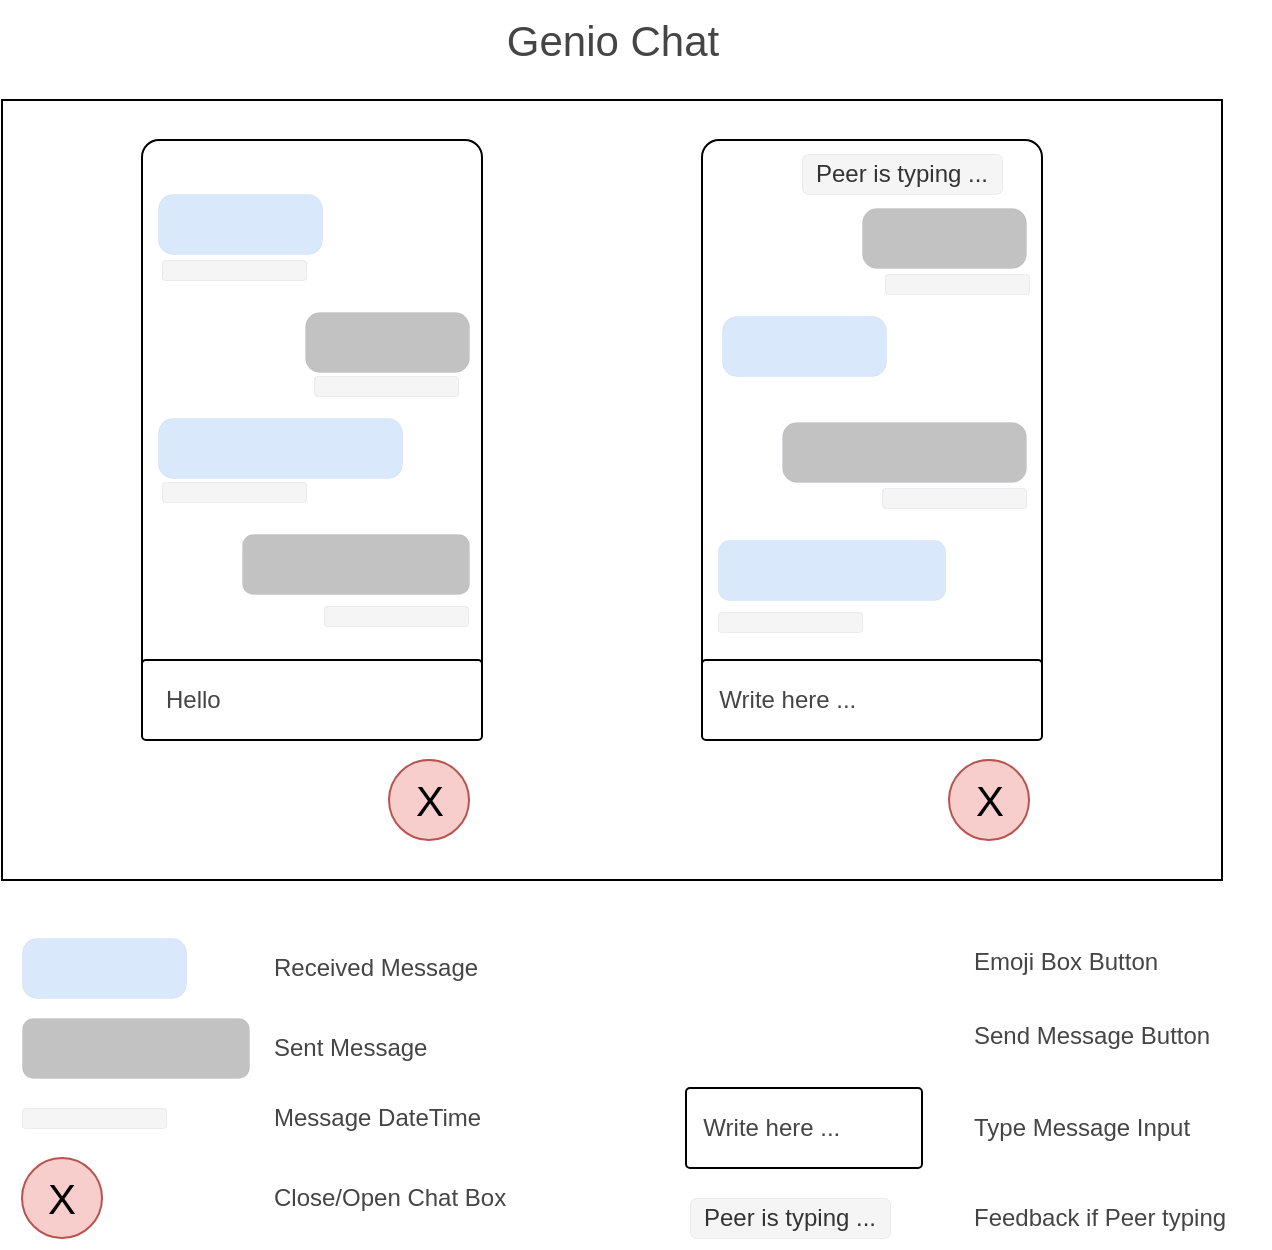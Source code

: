 <mxfile version="20.2.0" type="device"><diagram id="zJCOrCJPWZxuMTP4rbeF" name="Page-1"><mxGraphModel dx="1153" dy="643" grid="1" gridSize="10" guides="1" tooltips="1" connect="1" arrows="1" fold="1" page="1" pageScale="1" pageWidth="850" pageHeight="1100" math="0" shadow="0"><root><mxCell id="0"/><mxCell id="1" parent="0"/><mxCell id="dujb9TfyzdDAvCGBjdhR-2" value="" style="rounded=0;whiteSpace=wrap;html=1;" vertex="1" parent="1"><mxGeometry x="130" y="130" width="610" height="390" as="geometry"/></mxCell><mxCell id="dujb9TfyzdDAvCGBjdhR-3" value="" style="rounded=1;whiteSpace=wrap;html=1;arcSize=5;" vertex="1" parent="1"><mxGeometry x="200" y="150" width="170" height="300" as="geometry"/></mxCell><mxCell id="dujb9TfyzdDAvCGBjdhR-4" value="&lt;font style=&quot;font-size: 21px;&quot;&gt;X&lt;/font&gt;" style="ellipse;whiteSpace=wrap;html=1;aspect=fixed;fillColor=#f8cecc;strokeColor=#b85450;" vertex="1" parent="1"><mxGeometry x="323.5" y="460" width="40" height="40" as="geometry"/></mxCell><mxCell id="dujb9TfyzdDAvCGBjdhR-5" value="&lt;font color=&quot;#454545&quot;&gt;&amp;nbsp; &amp;nbsp;Hello&lt;/font&gt;" style="rounded=1;whiteSpace=wrap;html=1;arcSize=5;align=left;" vertex="1" parent="1"><mxGeometry x="200" y="410" width="170" height="40" as="geometry"/></mxCell><mxCell id="dujb9TfyzdDAvCGBjdhR-6" value="" style="shape=image;html=1;verticalAlign=top;verticalLabelPosition=bottom;labelBackgroundColor=#ffffff;imageAspect=0;aspect=fixed;image=https://cdn2.iconfinder.com/data/icons/emoji-line/32/emoji_1-128.png" vertex="1" parent="1"><mxGeometry x="310" y="418" width="24" height="24" as="geometry"/></mxCell><mxCell id="dujb9TfyzdDAvCGBjdhR-7" value="" style="shape=image;html=1;verticalAlign=top;verticalLabelPosition=bottom;labelBackgroundColor=#ffffff;imageAspect=0;aspect=fixed;image=https://cdn4.iconfinder.com/data/icons/essential-app-1/16/send-online-post-start-launch-128.png" vertex="1" parent="1"><mxGeometry x="340" y="418.5" width="23.5" height="23.5" as="geometry"/></mxCell><mxCell id="dujb9TfyzdDAvCGBjdhR-14" value="" style="rounded=1;whiteSpace=wrap;html=1;fontSize=21;fillColor=#dae8fc;strokeColor=#6c8ebf;strokeWidth=0;arcSize=24;" vertex="1" parent="1"><mxGeometry x="208" y="177" width="82" height="30" as="geometry"/></mxCell><mxCell id="dujb9TfyzdDAvCGBjdhR-15" value="" style="rounded=1;whiteSpace=wrap;html=1;fontSize=21;fillColor=#C2C2C2;strokeColor=#666666;strokeWidth=0;arcSize=18;fontColor=#333333;" vertex="1" parent="1"><mxGeometry x="250" y="347" width="113.5" height="30" as="geometry"/></mxCell><mxCell id="dujb9TfyzdDAvCGBjdhR-16" value="" style="rounded=1;whiteSpace=wrap;html=1;fontSize=21;fillColor=#dae8fc;strokeColor=#6c8ebf;strokeWidth=0;arcSize=24;" vertex="1" parent="1"><mxGeometry x="208" y="289" width="122" height="30" as="geometry"/></mxCell><mxCell id="dujb9TfyzdDAvCGBjdhR-17" value="" style="rounded=1;whiteSpace=wrap;html=1;fontSize=21;fillColor=#C2C2C2;strokeColor=#666666;strokeWidth=0;arcSize=24;fontColor=#333333;" vertex="1" parent="1"><mxGeometry x="281.5" y="236" width="82" height="30" as="geometry"/></mxCell><mxCell id="dujb9TfyzdDAvCGBjdhR-18" value="" style="rounded=1;whiteSpace=wrap;html=1;fontSize=21;strokeWidth=0;fillColor=#f5f5f5;strokeColor=#666666;fontColor=#333333;" vertex="1" parent="1"><mxGeometry x="210" y="210" width="72" height="10" as="geometry"/></mxCell><mxCell id="dujb9TfyzdDAvCGBjdhR-19" value="" style="rounded=1;whiteSpace=wrap;html=1;fontSize=21;strokeWidth=0;fillColor=#f5f5f5;strokeColor=#666666;fontColor=#333333;" vertex="1" parent="1"><mxGeometry x="286" y="268" width="72" height="10" as="geometry"/></mxCell><mxCell id="dujb9TfyzdDAvCGBjdhR-20" value="" style="rounded=1;whiteSpace=wrap;html=1;fontSize=21;strokeWidth=0;fillColor=#f5f5f5;strokeColor=#666666;fontColor=#333333;" vertex="1" parent="1"><mxGeometry x="210" y="321" width="72" height="10" as="geometry"/></mxCell><mxCell id="dujb9TfyzdDAvCGBjdhR-21" value="" style="rounded=1;whiteSpace=wrap;html=1;fontSize=21;strokeWidth=0;fillColor=#f5f5f5;strokeColor=#666666;fontColor=#333333;" vertex="1" parent="1"><mxGeometry x="291" y="383" width="72" height="10" as="geometry"/></mxCell><mxCell id="dujb9TfyzdDAvCGBjdhR-35" value="" style="rounded=1;whiteSpace=wrap;html=1;arcSize=5;" vertex="1" parent="1"><mxGeometry x="480" y="150" width="170" height="300" as="geometry"/></mxCell><mxCell id="dujb9TfyzdDAvCGBjdhR-36" value="&lt;font style=&quot;font-size: 21px;&quot;&gt;X&lt;/font&gt;" style="ellipse;whiteSpace=wrap;html=1;aspect=fixed;fillColor=#f8cecc;strokeColor=#b85450;" vertex="1" parent="1"><mxGeometry x="603.5" y="460" width="40" height="40" as="geometry"/></mxCell><mxCell id="dujb9TfyzdDAvCGBjdhR-37" value="&lt;font color=&quot;#454545&quot;&gt;&amp;nbsp; Write here ...&lt;/font&gt;" style="rounded=1;whiteSpace=wrap;html=1;arcSize=5;align=left;" vertex="1" parent="1"><mxGeometry x="480" y="410" width="170" height="40" as="geometry"/></mxCell><mxCell id="dujb9TfyzdDAvCGBjdhR-38" value="" style="shape=image;html=1;verticalAlign=top;verticalLabelPosition=bottom;labelBackgroundColor=#ffffff;imageAspect=0;aspect=fixed;image=https://cdn2.iconfinder.com/data/icons/emoji-line/32/emoji_1-128.png" vertex="1" parent="1"><mxGeometry x="590" y="418" width="24" height="24" as="geometry"/></mxCell><mxCell id="dujb9TfyzdDAvCGBjdhR-39" value="" style="shape=image;html=1;verticalAlign=top;verticalLabelPosition=bottom;labelBackgroundColor=#ffffff;imageAspect=0;aspect=fixed;image=https://cdn4.iconfinder.com/data/icons/essential-app-1/16/send-online-post-start-launch-128.png" vertex="1" parent="1"><mxGeometry x="620" y="418.5" width="23.5" height="23.5" as="geometry"/></mxCell><mxCell id="dujb9TfyzdDAvCGBjdhR-40" value="" style="rounded=1;whiteSpace=wrap;html=1;fontSize=21;fillColor=#C2C2C2;strokeColor=#666666;strokeWidth=0;arcSize=24;fontColor=#333333;" vertex="1" parent="1"><mxGeometry x="560" y="184" width="82" height="30" as="geometry"/></mxCell><mxCell id="dujb9TfyzdDAvCGBjdhR-41" value="" style="rounded=1;whiteSpace=wrap;html=1;fontSize=21;fillColor=#dae8fc;strokeColor=#6c8ebf;strokeWidth=0;arcSize=18;" vertex="1" parent="1"><mxGeometry x="488" y="350" width="113.5" height="30" as="geometry"/></mxCell><mxCell id="dujb9TfyzdDAvCGBjdhR-42" value="" style="rounded=1;whiteSpace=wrap;html=1;fontSize=21;fillColor=#C2C2C2;strokeColor=#6c8ebf;strokeWidth=0;arcSize=24;" vertex="1" parent="1"><mxGeometry x="520" y="291" width="122" height="30" as="geometry"/></mxCell><mxCell id="dujb9TfyzdDAvCGBjdhR-43" value="" style="rounded=1;whiteSpace=wrap;html=1;fontSize=21;fillColor=#dae8fc;strokeColor=#6c8ebf;strokeWidth=0;arcSize=24;" vertex="1" parent="1"><mxGeometry x="490" y="238" width="82" height="30" as="geometry"/></mxCell><mxCell id="dujb9TfyzdDAvCGBjdhR-44" value="" style="rounded=1;whiteSpace=wrap;html=1;fontSize=21;strokeWidth=0;fillColor=#f5f5f5;strokeColor=#666666;fontColor=#333333;" vertex="1" parent="1"><mxGeometry x="571.5" y="217" width="72" height="10" as="geometry"/></mxCell><mxCell id="dujb9TfyzdDAvCGBjdhR-45" value="" style="rounded=1;whiteSpace=wrap;html=1;fontSize=21;strokeWidth=0;fillColor=#f5f5f5;strokeColor=#666666;fontColor=#333333;" vertex="1" parent="1"><mxGeometry x="140" y="634" width="72" height="10" as="geometry"/></mxCell><mxCell id="dujb9TfyzdDAvCGBjdhR-46" value="" style="rounded=1;whiteSpace=wrap;html=1;fontSize=21;strokeWidth=0;fillColor=#f5f5f5;strokeColor=#666666;fontColor=#333333;" vertex="1" parent="1"><mxGeometry x="570" y="324" width="72" height="10" as="geometry"/></mxCell><mxCell id="dujb9TfyzdDAvCGBjdhR-47" value="" style="rounded=1;whiteSpace=wrap;html=1;fontSize=21;strokeWidth=0;fillColor=#f5f5f5;strokeColor=#666666;fontColor=#333333;" vertex="1" parent="1"><mxGeometry x="488" y="386" width="72" height="10" as="geometry"/></mxCell><mxCell id="dujb9TfyzdDAvCGBjdhR-48" value="Genio Chat" style="text;html=1;align=center;verticalAlign=middle;resizable=0;points=[];autosize=1;strokeColor=none;fillColor=none;fontSize=21;fontColor=#454545;" vertex="1" parent="1"><mxGeometry x="370" y="80" width="130" height="40" as="geometry"/></mxCell><mxCell id="dujb9TfyzdDAvCGBjdhR-50" value="Peer is typing ..." style="rounded=1;whiteSpace=wrap;html=1;fontSize=12;fontColor=#333333;strokeWidth=0;fillColor=#f5f5f5;strokeColor=#666666;" vertex="1" parent="1"><mxGeometry x="530" y="157" width="100" height="20" as="geometry"/></mxCell><mxCell id="dujb9TfyzdDAvCGBjdhR-51" value="" style="rounded=1;whiteSpace=wrap;html=1;fontSize=21;fillColor=#dae8fc;strokeColor=#6c8ebf;strokeWidth=0;arcSize=24;" vertex="1" parent="1"><mxGeometry x="140" y="549" width="82" height="30" as="geometry"/></mxCell><mxCell id="dujb9TfyzdDAvCGBjdhR-52" value="&lt;font style=&quot;font-size: 21px;&quot;&gt;X&lt;/font&gt;" style="ellipse;whiteSpace=wrap;html=1;aspect=fixed;fillColor=#f8cecc;strokeColor=#b85450;" vertex="1" parent="1"><mxGeometry x="140" y="659" width="40" height="40" as="geometry"/></mxCell><mxCell id="dujb9TfyzdDAvCGBjdhR-53" value="Received Message" style="text;html=1;align=left;verticalAlign=middle;resizable=0;points=[];autosize=1;strokeColor=none;fillColor=none;fontSize=12;fontColor=#454545;" vertex="1" parent="1"><mxGeometry x="263.5" y="549" width="130" height="30" as="geometry"/></mxCell><mxCell id="dujb9TfyzdDAvCGBjdhR-54" value="" style="rounded=1;whiteSpace=wrap;html=1;fontSize=21;fillColor=#C2C2C2;strokeColor=#666666;strokeWidth=0;arcSize=18;fontColor=#333333;" vertex="1" parent="1"><mxGeometry x="140" y="589" width="113.5" height="30" as="geometry"/></mxCell><mxCell id="dujb9TfyzdDAvCGBjdhR-55" value="Sent Message" style="text;html=1;align=left;verticalAlign=middle;resizable=0;points=[];autosize=1;strokeColor=none;fillColor=none;fontSize=12;fontColor=#454545;" vertex="1" parent="1"><mxGeometry x="263.5" y="589" width="100" height="30" as="geometry"/></mxCell><mxCell id="dujb9TfyzdDAvCGBjdhR-56" value="Message DateTime" style="text;html=1;align=left;verticalAlign=middle;resizable=0;points=[];autosize=1;strokeColor=none;fillColor=none;fontSize=12;fontColor=#454545;" vertex="1" parent="1"><mxGeometry x="263.5" y="624" width="130" height="30" as="geometry"/></mxCell><mxCell id="dujb9TfyzdDAvCGBjdhR-57" value="Close/Open Chat Box" style="text;html=1;align=left;verticalAlign=middle;resizable=0;points=[];autosize=1;strokeColor=none;fillColor=none;fontSize=12;fontColor=#454545;" vertex="1" parent="1"><mxGeometry x="263.5" y="664" width="140" height="30" as="geometry"/></mxCell><mxCell id="dujb9TfyzdDAvCGBjdhR-58" value="" style="shape=image;html=1;verticalAlign=top;verticalLabelPosition=bottom;labelBackgroundColor=#ffffff;imageAspect=0;aspect=fixed;image=https://cdn2.iconfinder.com/data/icons/emoji-line/32/emoji_1-128.png" vertex="1" parent="1"><mxGeometry x="480" y="549" width="24" height="24" as="geometry"/></mxCell><mxCell id="dujb9TfyzdDAvCGBjdhR-59" value="" style="shape=image;html=1;verticalAlign=top;verticalLabelPosition=bottom;labelBackgroundColor=#ffffff;imageAspect=0;aspect=fixed;image=https://cdn4.iconfinder.com/data/icons/essential-app-1/16/send-online-post-start-launch-128.png" vertex="1" parent="1"><mxGeometry x="480.5" y="589" width="23.5" height="23.5" as="geometry"/></mxCell><mxCell id="dujb9TfyzdDAvCGBjdhR-60" value="Emoji Box Button" style="text;html=1;align=left;verticalAlign=middle;resizable=0;points=[];autosize=1;strokeColor=none;fillColor=none;fontSize=12;fontColor=#454545;" vertex="1" parent="1"><mxGeometry x="614" y="546" width="120" height="30" as="geometry"/></mxCell><mxCell id="dujb9TfyzdDAvCGBjdhR-61" value="Send Message Button" style="text;html=1;align=left;verticalAlign=middle;resizable=0;points=[];autosize=1;strokeColor=none;fillColor=none;fontSize=12;fontColor=#454545;" vertex="1" parent="1"><mxGeometry x="614" y="582.5" width="140" height="30" as="geometry"/></mxCell><mxCell id="dujb9TfyzdDAvCGBjdhR-62" value="&lt;font color=&quot;#454545&quot;&gt;&amp;nbsp; Write here ...&lt;/font&gt;" style="rounded=1;whiteSpace=wrap;html=1;arcSize=5;align=left;" vertex="1" parent="1"><mxGeometry x="472" y="624" width="118" height="40" as="geometry"/></mxCell><mxCell id="dujb9TfyzdDAvCGBjdhR-63" value="Type Message Input" style="text;html=1;align=left;verticalAlign=middle;resizable=0;points=[];autosize=1;strokeColor=none;fillColor=none;fontSize=12;fontColor=#454545;" vertex="1" parent="1"><mxGeometry x="614" y="629" width="130" height="30" as="geometry"/></mxCell><mxCell id="dujb9TfyzdDAvCGBjdhR-64" value="Peer is typing ..." style="rounded=1;whiteSpace=wrap;html=1;fontSize=12;fontColor=#333333;strokeWidth=0;fillColor=#f5f5f5;strokeColor=#666666;" vertex="1" parent="1"><mxGeometry x="474" y="679" width="100" height="20" as="geometry"/></mxCell><mxCell id="dujb9TfyzdDAvCGBjdhR-65" value="Feedback if Peer typing" style="text;html=1;align=left;verticalAlign=middle;resizable=0;points=[];autosize=1;strokeColor=none;fillColor=none;fontSize=12;fontColor=#454545;" vertex="1" parent="1"><mxGeometry x="614" y="674" width="150" height="30" as="geometry"/></mxCell></root></mxGraphModel></diagram></mxfile>